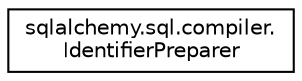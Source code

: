 digraph "Graphical Class Hierarchy"
{
 // LATEX_PDF_SIZE
  edge [fontname="Helvetica",fontsize="10",labelfontname="Helvetica",labelfontsize="10"];
  node [fontname="Helvetica",fontsize="10",shape=record];
  rankdir="LR";
  Node0 [label="sqlalchemy.sql.compiler.\lIdentifierPreparer",height=0.2,width=0.4,color="black", fillcolor="white", style="filled",URL="$classsqlalchemy_1_1sql_1_1compiler_1_1IdentifierPreparer.html",tooltip=" "];
}
